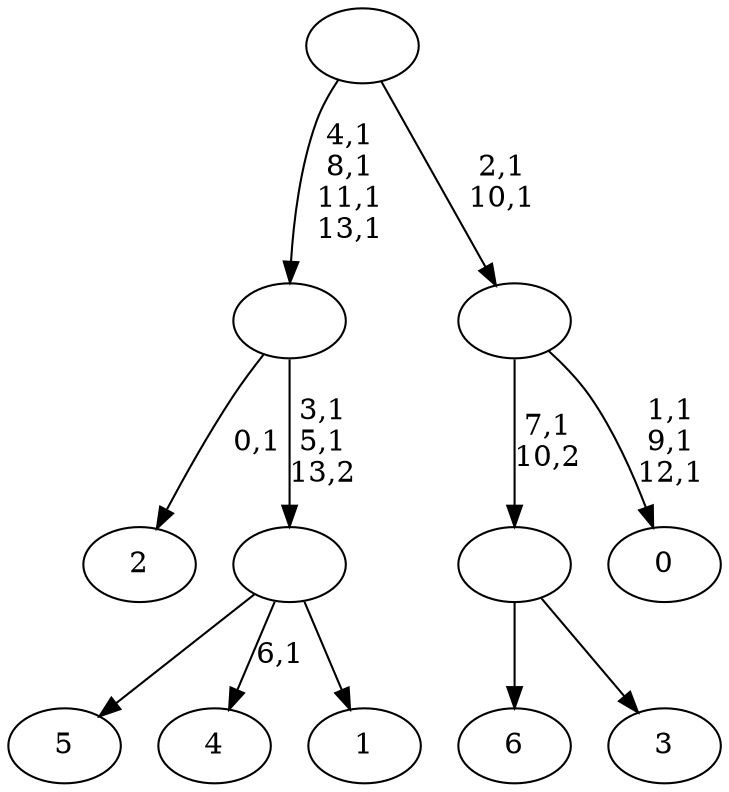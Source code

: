 digraph T {
	21 [label="6"]
	20 [label="5"]
	19 [label="4"]
	17 [label="3"]
	16 [label=""]
	15 [label="2"]
	13 [label="1"]
	12 [label=""]
	10 [label=""]
	6 [label="0"]
	2 [label=""]
	0 [label=""]
	16 -> 21 [label=""]
	16 -> 17 [label=""]
	12 -> 19 [label="6,1"]
	12 -> 20 [label=""]
	12 -> 13 [label=""]
	10 -> 12 [label="3,1\n5,1\n13,2"]
	10 -> 15 [label="0,1"]
	2 -> 6 [label="1,1\n9,1\n12,1"]
	2 -> 16 [label="7,1\n10,2"]
	0 -> 2 [label="2,1\n10,1"]
	0 -> 10 [label="4,1\n8,1\n11,1\n13,1"]
}
